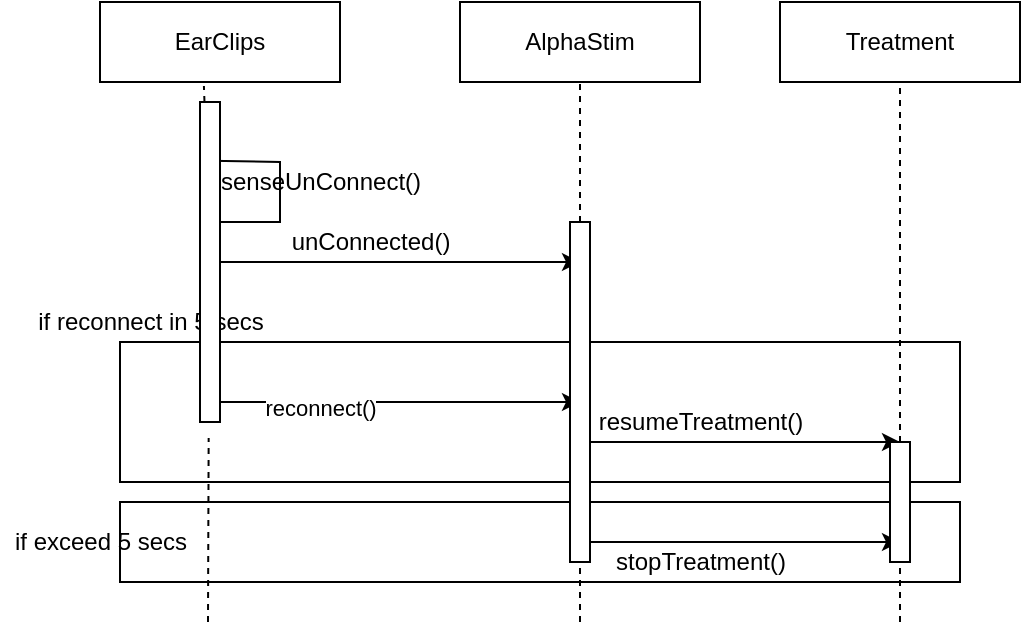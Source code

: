 <mxfile version="15.8.3" type="github">
  <diagram id="t5CkIW-p-jm3hkRyZhO1" name="Page-1">
    <mxGraphModel dx="1123" dy="653" grid="1" gridSize="10" guides="1" tooltips="1" connect="1" arrows="1" fold="1" page="1" pageScale="1" pageWidth="850" pageHeight="1100" math="0" shadow="0">
      <root>
        <mxCell id="0" />
        <mxCell id="1" parent="0" />
        <mxCell id="R9LKTBYttzrI885kwlBz-1" value="EarClips" style="rounded=0;whiteSpace=wrap;html=1;" vertex="1" parent="1">
          <mxGeometry x="70" y="60" width="120" height="40" as="geometry" />
        </mxCell>
        <mxCell id="R9LKTBYttzrI885kwlBz-2" value="AlphaStim" style="rounded=0;whiteSpace=wrap;html=1;" vertex="1" parent="1">
          <mxGeometry x="250" y="60" width="120" height="40" as="geometry" />
        </mxCell>
        <mxCell id="R9LKTBYttzrI885kwlBz-3" value="Treatment" style="rounded=0;whiteSpace=wrap;html=1;" vertex="1" parent="1">
          <mxGeometry x="410" y="60" width="120" height="40" as="geometry" />
        </mxCell>
        <mxCell id="R9LKTBYttzrI885kwlBz-5" value="" style="endArrow=none;dashed=1;html=1;rounded=0;entryX=0.433;entryY=1.05;entryDx=0;entryDy=0;entryPerimeter=0;startArrow=none;" edge="1" parent="1" source="R9LKTBYttzrI885kwlBz-25" target="R9LKTBYttzrI885kwlBz-1">
          <mxGeometry width="50" height="50" relative="1" as="geometry">
            <mxPoint x="122" y="370" as="sourcePoint" />
            <mxPoint x="430" y="210" as="targetPoint" />
          </mxGeometry>
        </mxCell>
        <mxCell id="R9LKTBYttzrI885kwlBz-6" value="" style="endArrow=none;dashed=1;html=1;rounded=0;entryX=0.5;entryY=1;entryDx=0;entryDy=0;startArrow=none;" edge="1" parent="1" source="R9LKTBYttzrI885kwlBz-29" target="R9LKTBYttzrI885kwlBz-2">
          <mxGeometry width="50" height="50" relative="1" as="geometry">
            <mxPoint x="310" y="370" as="sourcePoint" />
            <mxPoint x="430" y="210" as="targetPoint" />
          </mxGeometry>
        </mxCell>
        <mxCell id="R9LKTBYttzrI885kwlBz-7" value="" style="endArrow=none;dashed=1;html=1;rounded=0;entryX=0.5;entryY=1;entryDx=0;entryDy=0;startArrow=none;" edge="1" parent="1" source="R9LKTBYttzrI885kwlBz-31" target="R9LKTBYttzrI885kwlBz-3">
          <mxGeometry width="50" height="50" relative="1" as="geometry">
            <mxPoint x="470" y="370" as="sourcePoint" />
            <mxPoint x="430" y="210" as="targetPoint" />
          </mxGeometry>
        </mxCell>
        <mxCell id="R9LKTBYttzrI885kwlBz-9" value="" style="endArrow=classic;html=1;rounded=0;startArrow=none;exitX=0.04;exitY=-0.03;exitDx=0;exitDy=0;exitPerimeter=0;" edge="1" parent="1" source="R9LKTBYttzrI885kwlBz-10">
          <mxGeometry width="50" height="50" relative="1" as="geometry">
            <mxPoint x="120" y="140" as="sourcePoint" />
            <mxPoint x="120" y="170" as="targetPoint" />
            <Array as="points">
              <mxPoint x="160" y="140" />
              <mxPoint x="160" y="170" />
            </Array>
          </mxGeometry>
        </mxCell>
        <mxCell id="R9LKTBYttzrI885kwlBz-10" value="senseUnConnect()" style="text;html=1;align=center;verticalAlign=middle;resizable=0;points=[];autosize=1;strokeColor=none;fillColor=none;" vertex="1" parent="1">
          <mxGeometry x="120" y="140" width="120" height="20" as="geometry" />
        </mxCell>
        <mxCell id="R9LKTBYttzrI885kwlBz-11" value="" style="endArrow=classic;html=1;rounded=0;" edge="1" parent="1">
          <mxGeometry width="50" height="50" relative="1" as="geometry">
            <mxPoint x="120" y="190" as="sourcePoint" />
            <mxPoint x="310" y="190" as="targetPoint" />
          </mxGeometry>
        </mxCell>
        <mxCell id="R9LKTBYttzrI885kwlBz-12" value="unConnected()" style="text;html=1;align=center;verticalAlign=middle;resizable=0;points=[];autosize=1;strokeColor=none;fillColor=none;" vertex="1" parent="1">
          <mxGeometry x="160" y="170" width="90" height="20" as="geometry" />
        </mxCell>
        <mxCell id="R9LKTBYttzrI885kwlBz-15" value="if reconnect in 5 secs" style="text;html=1;align=center;verticalAlign=middle;resizable=0;points=[];autosize=1;strokeColor=none;fillColor=none;" vertex="1" parent="1">
          <mxGeometry x="30" y="210" width="130" height="20" as="geometry" />
        </mxCell>
        <mxCell id="R9LKTBYttzrI885kwlBz-16" value="" style="endArrow=classic;html=1;rounded=0;" edge="1" parent="1">
          <mxGeometry width="50" height="50" relative="1" as="geometry">
            <mxPoint x="120" y="260" as="sourcePoint" />
            <mxPoint x="310" y="260" as="targetPoint" />
          </mxGeometry>
        </mxCell>
        <mxCell id="R9LKTBYttzrI885kwlBz-17" value="reconnect()" style="edgeLabel;html=1;align=center;verticalAlign=middle;resizable=0;points=[];" vertex="1" connectable="0" parent="R9LKTBYttzrI885kwlBz-16">
          <mxGeometry x="-0.368" y="-3" relative="1" as="geometry">
            <mxPoint as="offset" />
          </mxGeometry>
        </mxCell>
        <mxCell id="R9LKTBYttzrI885kwlBz-18" value="" style="endArrow=classic;html=1;rounded=0;" edge="1" parent="1">
          <mxGeometry width="50" height="50" relative="1" as="geometry">
            <mxPoint x="310" y="280" as="sourcePoint" />
            <mxPoint x="470" y="280" as="targetPoint" />
          </mxGeometry>
        </mxCell>
        <mxCell id="R9LKTBYttzrI885kwlBz-19" value="resumeTreatment()" style="text;html=1;align=center;verticalAlign=middle;resizable=0;points=[];autosize=1;strokeColor=none;fillColor=none;" vertex="1" parent="1">
          <mxGeometry x="310" y="260" width="120" height="20" as="geometry" />
        </mxCell>
        <mxCell id="R9LKTBYttzrI885kwlBz-20" value="" style="endArrow=classic;html=1;rounded=0;" edge="1" parent="1">
          <mxGeometry width="50" height="50" relative="1" as="geometry">
            <mxPoint x="310" y="330" as="sourcePoint" />
            <mxPoint x="470" y="330" as="targetPoint" />
          </mxGeometry>
        </mxCell>
        <mxCell id="R9LKTBYttzrI885kwlBz-21" value="stopTreatment()" style="text;html=1;align=center;verticalAlign=middle;resizable=0;points=[];autosize=1;strokeColor=none;fillColor=none;" vertex="1" parent="1">
          <mxGeometry x="320" y="330" width="100" height="20" as="geometry" />
        </mxCell>
        <mxCell id="R9LKTBYttzrI885kwlBz-22" value="" style="verticalLabelPosition=bottom;verticalAlign=top;html=1;shape=mxgraph.basic.rect;fillColor2=none;strokeWidth=1;size=20;indent=5;fillColor=none;" vertex="1" parent="1">
          <mxGeometry x="80" y="230" width="420" height="70" as="geometry" />
        </mxCell>
        <mxCell id="R9LKTBYttzrI885kwlBz-23" value="" style="verticalLabelPosition=bottom;verticalAlign=top;html=1;shape=mxgraph.basic.rect;fillColor2=none;strokeWidth=1;size=20;indent=5;fillColor=none;" vertex="1" parent="1">
          <mxGeometry x="80" y="310" width="420" height="40" as="geometry" />
        </mxCell>
        <mxCell id="R9LKTBYttzrI885kwlBz-24" value="if exceed 5 secs" style="text;html=1;align=center;verticalAlign=middle;resizable=0;points=[];autosize=1;strokeColor=none;fillColor=none;" vertex="1" parent="1">
          <mxGeometry x="20" y="320" width="100" height="20" as="geometry" />
        </mxCell>
        <mxCell id="R9LKTBYttzrI885kwlBz-26" value="" style="endArrow=none;html=1;rounded=0;" edge="1" parent="1" target="R9LKTBYttzrI885kwlBz-25">
          <mxGeometry width="50" height="50" relative="1" as="geometry">
            <mxPoint x="120" y="140" as="sourcePoint" />
            <mxPoint x="120" y="170" as="targetPoint" />
            <Array as="points" />
          </mxGeometry>
        </mxCell>
        <mxCell id="R9LKTBYttzrI885kwlBz-25" value="" style="verticalLabelPosition=bottom;verticalAlign=top;html=1;shape=mxgraph.basic.rect;fillColor2=none;strokeWidth=1;size=20;indent=5;fillColor=default;" vertex="1" parent="1">
          <mxGeometry x="120" y="110" width="10" height="160" as="geometry" />
        </mxCell>
        <mxCell id="R9LKTBYttzrI885kwlBz-28" value="" style="endArrow=none;dashed=1;html=1;rounded=0;entryX=0.433;entryY=1.05;entryDx=0;entryDy=0;entryPerimeter=0;" edge="1" parent="1" target="R9LKTBYttzrI885kwlBz-25">
          <mxGeometry width="50" height="50" relative="1" as="geometry">
            <mxPoint x="124" y="370" as="sourcePoint" />
            <mxPoint x="121.96" y="102" as="targetPoint" />
          </mxGeometry>
        </mxCell>
        <mxCell id="R9LKTBYttzrI885kwlBz-29" value="" style="verticalLabelPosition=bottom;verticalAlign=top;html=1;shape=mxgraph.basic.rect;fillColor2=none;strokeWidth=1;size=20;indent=5;fillColor=default;" vertex="1" parent="1">
          <mxGeometry x="305" y="170" width="10" height="170" as="geometry" />
        </mxCell>
        <mxCell id="R9LKTBYttzrI885kwlBz-30" value="" style="endArrow=none;dashed=1;html=1;rounded=0;entryX=0.5;entryY=1;entryDx=0;entryDy=0;" edge="1" parent="1" target="R9LKTBYttzrI885kwlBz-29">
          <mxGeometry width="50" height="50" relative="1" as="geometry">
            <mxPoint x="310" y="370" as="sourcePoint" />
            <mxPoint x="310" y="100" as="targetPoint" />
          </mxGeometry>
        </mxCell>
        <mxCell id="R9LKTBYttzrI885kwlBz-31" value="" style="verticalLabelPosition=bottom;verticalAlign=top;html=1;shape=mxgraph.basic.rect;fillColor2=none;strokeWidth=1;size=20;indent=5;fillColor=default;" vertex="1" parent="1">
          <mxGeometry x="465" y="280" width="10" height="60" as="geometry" />
        </mxCell>
        <mxCell id="R9LKTBYttzrI885kwlBz-32" value="" style="endArrow=none;dashed=1;html=1;rounded=0;entryX=0.5;entryY=1;entryDx=0;entryDy=0;" edge="1" parent="1" target="R9LKTBYttzrI885kwlBz-31">
          <mxGeometry width="50" height="50" relative="1" as="geometry">
            <mxPoint x="470" y="370" as="sourcePoint" />
            <mxPoint x="470" y="100" as="targetPoint" />
          </mxGeometry>
        </mxCell>
      </root>
    </mxGraphModel>
  </diagram>
</mxfile>
